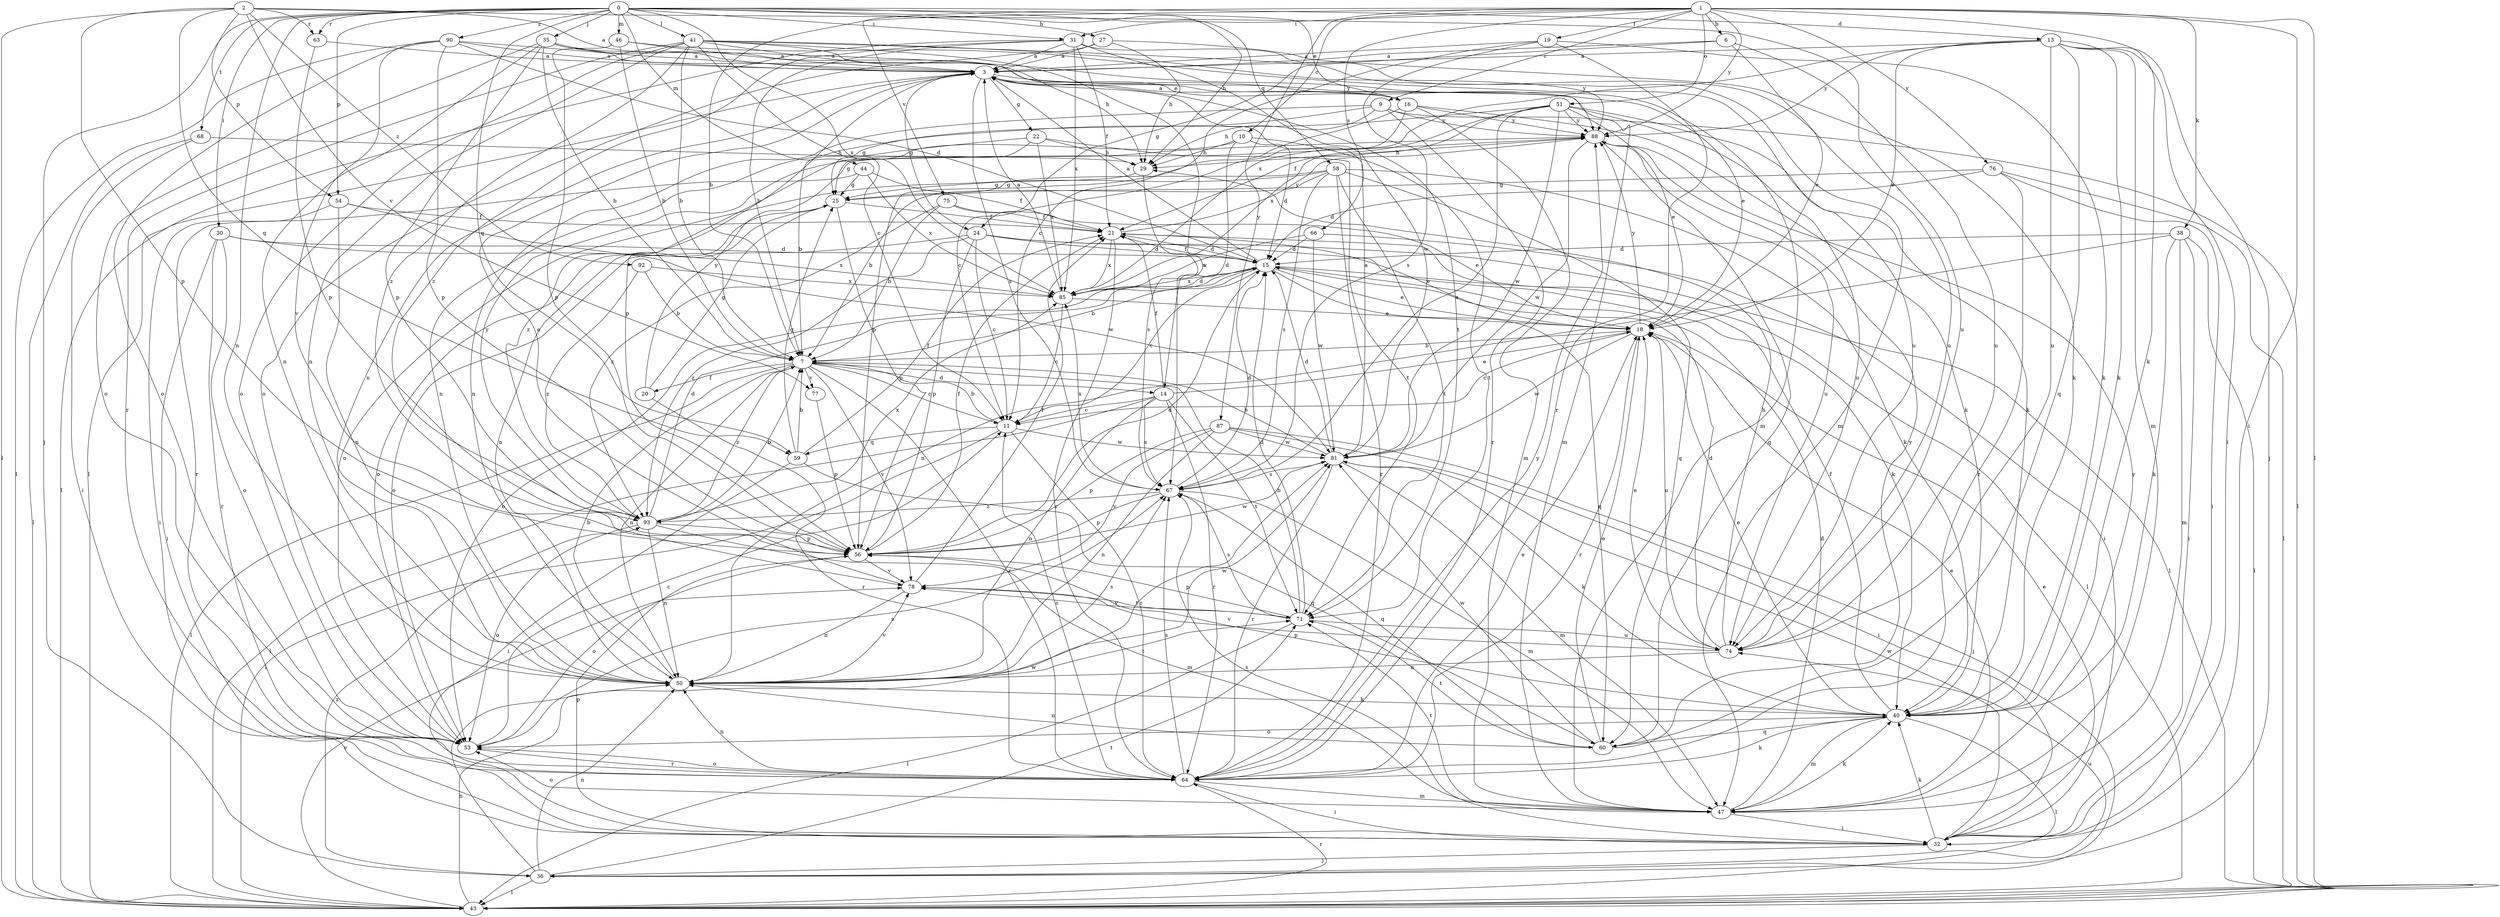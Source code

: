 strict digraph  {
0;
1;
2;
3;
6;
7;
9;
10;
11;
13;
14;
15;
16;
18;
19;
20;
21;
22;
24;
25;
27;
29;
30;
31;
32;
35;
36;
38;
40;
41;
43;
44;
46;
47;
50;
51;
53;
54;
56;
58;
59;
60;
63;
64;
66;
67;
68;
71;
74;
75;
76;
77;
78;
81;
85;
87;
88;
90;
92;
93;
0 -> 13  [label=d];
0 -> 16  [label=e];
0 -> 27  [label=h];
0 -> 29  [label=h];
0 -> 30  [label=i];
0 -> 31  [label=i];
0 -> 35  [label=j];
0 -> 36  [label=j];
0 -> 41  [label=l];
0 -> 44  [label=m];
0 -> 46  [label=m];
0 -> 50  [label=n];
0 -> 54  [label=p];
0 -> 58  [label=q];
0 -> 59  [label=q];
0 -> 63  [label=r];
0 -> 68  [label=t];
0 -> 85  [label=x];
0 -> 90  [label=z];
1 -> 6  [label=b];
1 -> 7  [label=b];
1 -> 9  [label=c];
1 -> 10  [label=c];
1 -> 19  [label=f];
1 -> 31  [label=i];
1 -> 32  [label=i];
1 -> 38  [label=k];
1 -> 40  [label=k];
1 -> 43  [label=l];
1 -> 51  [label=o];
1 -> 66  [label=s];
1 -> 75  [label=v];
1 -> 76  [label=v];
1 -> 87  [label=y];
1 -> 88  [label=y];
2 -> 3  [label=a];
2 -> 43  [label=l];
2 -> 54  [label=p];
2 -> 56  [label=p];
2 -> 59  [label=q];
2 -> 63  [label=r];
2 -> 74  [label=u];
2 -> 77  [label=v];
2 -> 92  [label=z];
3 -> 16  [label=e];
3 -> 18  [label=e];
3 -> 22  [label=g];
3 -> 24  [label=g];
3 -> 43  [label=l];
3 -> 47  [label=m];
3 -> 50  [label=n];
3 -> 56  [label=p];
3 -> 67  [label=s];
6 -> 3  [label=a];
6 -> 18  [label=e];
6 -> 24  [label=g];
6 -> 74  [label=u];
7 -> 11  [label=c];
7 -> 14  [label=d];
7 -> 20  [label=f];
7 -> 43  [label=l];
7 -> 50  [label=n];
7 -> 64  [label=r];
7 -> 77  [label=v];
7 -> 78  [label=v];
7 -> 93  [label=z];
9 -> 25  [label=g];
9 -> 29  [label=h];
9 -> 43  [label=l];
9 -> 50  [label=n];
9 -> 64  [label=r];
9 -> 88  [label=y];
10 -> 14  [label=d];
10 -> 15  [label=d];
10 -> 29  [label=h];
10 -> 71  [label=t];
10 -> 93  [label=z];
11 -> 7  [label=b];
11 -> 43  [label=l];
11 -> 59  [label=q];
11 -> 64  [label=r];
11 -> 81  [label=w];
13 -> 3  [label=a];
13 -> 18  [label=e];
13 -> 32  [label=i];
13 -> 36  [label=j];
13 -> 40  [label=k];
13 -> 47  [label=m];
13 -> 60  [label=q];
13 -> 74  [label=u];
13 -> 85  [label=x];
13 -> 88  [label=y];
14 -> 11  [label=c];
14 -> 18  [label=e];
14 -> 21  [label=f];
14 -> 43  [label=l];
14 -> 50  [label=n];
14 -> 64  [label=r];
14 -> 67  [label=s];
14 -> 71  [label=t];
15 -> 3  [label=a];
15 -> 7  [label=b];
15 -> 11  [label=c];
15 -> 18  [label=e];
15 -> 21  [label=f];
15 -> 43  [label=l];
15 -> 53  [label=o];
15 -> 60  [label=q];
15 -> 85  [label=x];
16 -> 3  [label=a];
16 -> 11  [label=c];
16 -> 40  [label=k];
16 -> 47  [label=m];
16 -> 56  [label=p];
16 -> 88  [label=y];
18 -> 7  [label=b];
18 -> 11  [label=c];
18 -> 64  [label=r];
18 -> 74  [label=u];
18 -> 81  [label=w];
18 -> 88  [label=y];
19 -> 3  [label=a];
19 -> 11  [label=c];
19 -> 40  [label=k];
19 -> 64  [label=r];
19 -> 67  [label=s];
20 -> 25  [label=g];
20 -> 64  [label=r];
20 -> 88  [label=y];
21 -> 15  [label=d];
21 -> 18  [label=e];
21 -> 64  [label=r];
21 -> 85  [label=x];
21 -> 88  [label=y];
22 -> 7  [label=b];
22 -> 25  [label=g];
22 -> 29  [label=h];
22 -> 71  [label=t];
22 -> 85  [label=x];
24 -> 11  [label=c];
24 -> 15  [label=d];
24 -> 40  [label=k];
24 -> 43  [label=l];
24 -> 53  [label=o];
24 -> 56  [label=p];
24 -> 93  [label=z];
25 -> 21  [label=f];
25 -> 50  [label=n];
25 -> 53  [label=o];
25 -> 56  [label=p];
27 -> 3  [label=a];
27 -> 29  [label=h];
27 -> 40  [label=k];
27 -> 53  [label=o];
29 -> 25  [label=g];
29 -> 67  [label=s];
30 -> 15  [label=d];
30 -> 32  [label=i];
30 -> 53  [label=o];
30 -> 64  [label=r];
30 -> 85  [label=x];
31 -> 3  [label=a];
31 -> 7  [label=b];
31 -> 21  [label=f];
31 -> 43  [label=l];
31 -> 74  [label=u];
31 -> 81  [label=w];
31 -> 85  [label=x];
31 -> 93  [label=z];
32 -> 18  [label=e];
32 -> 36  [label=j];
32 -> 40  [label=k];
32 -> 56  [label=p];
32 -> 67  [label=s];
32 -> 81  [label=w];
35 -> 3  [label=a];
35 -> 7  [label=b];
35 -> 47  [label=m];
35 -> 50  [label=n];
35 -> 53  [label=o];
35 -> 56  [label=p];
35 -> 71  [label=t];
36 -> 43  [label=l];
36 -> 50  [label=n];
36 -> 71  [label=t];
36 -> 74  [label=u];
36 -> 81  [label=w];
36 -> 93  [label=z];
38 -> 15  [label=d];
38 -> 32  [label=i];
38 -> 40  [label=k];
38 -> 43  [label=l];
38 -> 47  [label=m];
38 -> 50  [label=n];
40 -> 18  [label=e];
40 -> 21  [label=f];
40 -> 43  [label=l];
40 -> 47  [label=m];
40 -> 53  [label=o];
40 -> 56  [label=p];
40 -> 60  [label=q];
41 -> 3  [label=a];
41 -> 7  [label=b];
41 -> 11  [label=c];
41 -> 29  [label=h];
41 -> 47  [label=m];
41 -> 50  [label=n];
41 -> 53  [label=o];
41 -> 64  [label=r];
41 -> 67  [label=s];
41 -> 88  [label=y];
41 -> 93  [label=z];
43 -> 50  [label=n];
43 -> 64  [label=r];
43 -> 78  [label=v];
44 -> 21  [label=f];
44 -> 25  [label=g];
44 -> 64  [label=r];
44 -> 85  [label=x];
46 -> 3  [label=a];
46 -> 7  [label=b];
46 -> 56  [label=p];
46 -> 74  [label=u];
47 -> 15  [label=d];
47 -> 18  [label=e];
47 -> 32  [label=i];
47 -> 40  [label=k];
47 -> 53  [label=o];
47 -> 71  [label=t];
47 -> 88  [label=y];
50 -> 7  [label=b];
50 -> 40  [label=k];
50 -> 67  [label=s];
50 -> 71  [label=t];
50 -> 78  [label=v];
50 -> 81  [label=w];
51 -> 18  [label=e];
51 -> 21  [label=f];
51 -> 40  [label=k];
51 -> 50  [label=n];
51 -> 67  [label=s];
51 -> 74  [label=u];
51 -> 81  [label=w];
51 -> 85  [label=x];
51 -> 88  [label=y];
53 -> 11  [label=c];
53 -> 64  [label=r];
53 -> 67  [label=s];
54 -> 21  [label=f];
54 -> 32  [label=i];
54 -> 50  [label=n];
54 -> 81  [label=w];
56 -> 15  [label=d];
56 -> 21  [label=f];
56 -> 53  [label=o];
56 -> 78  [label=v];
56 -> 81  [label=w];
58 -> 7  [label=b];
58 -> 25  [label=g];
58 -> 40  [label=k];
58 -> 53  [label=o];
58 -> 60  [label=q];
58 -> 64  [label=r];
58 -> 67  [label=s];
58 -> 71  [label=t];
59 -> 7  [label=b];
59 -> 21  [label=f];
59 -> 25  [label=g];
59 -> 32  [label=i];
59 -> 60  [label=q];
60 -> 18  [label=e];
60 -> 50  [label=n];
60 -> 71  [label=t];
60 -> 81  [label=w];
60 -> 88  [label=y];
63 -> 3  [label=a];
63 -> 56  [label=p];
64 -> 11  [label=c];
64 -> 18  [label=e];
64 -> 32  [label=i];
64 -> 40  [label=k];
64 -> 47  [label=m];
64 -> 50  [label=n];
64 -> 53  [label=o];
64 -> 67  [label=s];
64 -> 88  [label=y];
66 -> 15  [label=d];
66 -> 32  [label=i];
66 -> 81  [label=w];
66 -> 85  [label=x];
67 -> 15  [label=d];
67 -> 47  [label=m];
67 -> 56  [label=p];
67 -> 60  [label=q];
67 -> 85  [label=x];
67 -> 93  [label=z];
68 -> 29  [label=h];
68 -> 32  [label=i];
68 -> 43  [label=l];
71 -> 7  [label=b];
71 -> 15  [label=d];
71 -> 43  [label=l];
71 -> 56  [label=p];
71 -> 67  [label=s];
71 -> 74  [label=u];
71 -> 78  [label=v];
74 -> 15  [label=d];
74 -> 18  [label=e];
74 -> 29  [label=h];
74 -> 50  [label=n];
74 -> 78  [label=v];
75 -> 7  [label=b];
75 -> 18  [label=e];
75 -> 21  [label=f];
75 -> 93  [label=z];
76 -> 15  [label=d];
76 -> 25  [label=g];
76 -> 32  [label=i];
76 -> 43  [label=l];
76 -> 64  [label=r];
77 -> 56  [label=p];
78 -> 3  [label=a];
78 -> 21  [label=f];
78 -> 50  [label=n];
78 -> 71  [label=t];
81 -> 3  [label=a];
81 -> 7  [label=b];
81 -> 15  [label=d];
81 -> 40  [label=k];
81 -> 47  [label=m];
81 -> 64  [label=r];
81 -> 67  [label=s];
85 -> 3  [label=a];
85 -> 11  [label=c];
85 -> 15  [label=d];
85 -> 18  [label=e];
87 -> 32  [label=i];
87 -> 36  [label=j];
87 -> 50  [label=n];
87 -> 56  [label=p];
87 -> 78  [label=v];
87 -> 81  [label=w];
88 -> 29  [label=h];
88 -> 60  [label=q];
88 -> 74  [label=u];
88 -> 81  [label=w];
90 -> 3  [label=a];
90 -> 15  [label=d];
90 -> 43  [label=l];
90 -> 53  [label=o];
90 -> 56  [label=p];
90 -> 78  [label=v];
90 -> 88  [label=y];
92 -> 7  [label=b];
92 -> 85  [label=x];
92 -> 93  [label=z];
93 -> 7  [label=b];
93 -> 15  [label=d];
93 -> 47  [label=m];
93 -> 50  [label=n];
93 -> 53  [label=o];
93 -> 56  [label=p];
93 -> 85  [label=x];
93 -> 88  [label=y];
}
